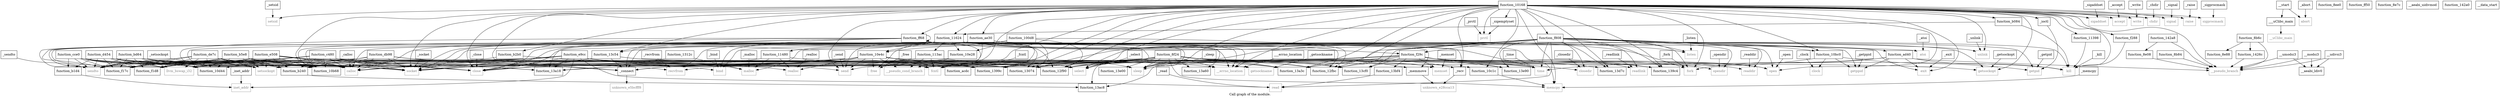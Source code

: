 digraph "Call graph of the module." {
  label="Call graph of the module.";
  node [shape=record];

  Node__setsid [label="{_setsid}"];
  Node_function_8e88 [label="{function_8e88}"];
  Node__fork [label="{_fork}"];
  Node____uClibc_main [label="{___uClibc_main}"];
  Node__sendto [label="{_sendto}"];
  Node__realloc [label="{_realloc}"];
  Node__memset [label="{_memset}"];
  Node__getppid [label="{_getppid}"];
  Node__time [label="{_time}"];
  Node_function_8ee0 [label="{function_8ee0}"];
  Node_function_f288 [label="{function_f288}"];
  Node_function_c480 [label="{function_c480}"];
  Node__sigprocmask [label="{_sigprocmask}"];
  Node__opendir [label="{_opendir}"];
  Node__getsockopt [label="{_getsockopt}"];
  Node__listen [label="{_listen}"];
  Node____errno_location [label="{___errno_location}"];
  Node__closedir [label="{_closedir}"];
  Node_function_cce0 [label="{function_cce0}"];
  Node___start [label="{__start}"];
  Node_function_11398 [label="{function_11398}"];
  Node_function_8f24 [label="{function_8f24}"];
  Node_function_11480 [label="{function_11480}"];
  Node_function_10b68 [label="{function_10b68}"];
  Node_function_d454 [label="{function_d454}"];
  Node_function_acdc [label="{function_acdc}"];
  Node_function_10e4c [label="{function_10e4c}"];
  Node__exit [label="{_exit}"];
  Node__getsockname [label="{_getsockname}"];
  Node_function_db98 [label="{function_db98}"];
  Node__fcntl [label="{_fcntl}"];
  Node_function_ad40 [label="{function_ad40}"];
  Node_function_f29c [label="{function_f29c}"];
  Node_function_10d44 [label="{function_10d44}"];
  Node_function_ae30 [label="{function_ae30}"];
  Node_function_de7c [label="{function_de7c}"];
  Node__atoi [label="{_atoi}"];
  Node__close [label="{_close}"];
  Node_function_8e08 [label="{function_8e08}"];
  Node_function_f808 [label="{function_f808}"];
  Node_function_e508 [label="{function_e508}"];
  Node_function_b1d4 [label="{function_b1d4}"];
  Node_function_b084 [label="{function_b084}"];
  Node_function_b240 [label="{function_b240}"];
  Node_function_e9cc [label="{function_e9cc}"];
  Node_function_10bc0 [label="{function_10bc0}"];
  Node__open [label="{_open}"];
  Node_function_ff50 [label="{function_ff50}"];
  Node_function_b2b0 [label="{function_b2b0}"];
  Node_function_f17c [label="{function_f17c}"];
  Node__raise [label="{_raise}"];
  Node_function_11624 [label="{function_11624}"];
  Node_function_10c1c [label="{function_10c1c}"];
  Node_function_ff68 [label="{function_ff68}"];
  Node_function_8e7c [label="{function_8e7c}"];
  Node_function_10e28 [label="{function_10e28}"];
  Node_function_b5e8 [label="{function_b5e8}"];
  Node_function_100d8 [label="{function_100d8}"];
  Node__clock [label="{_clock}"];
  Node_function_113ac [label="{function_113ac}"];
  Node_function_f1d8 [label="{function_f1d8}"];
  Node_function_10168 [label="{function_10168}"];
  Node_function_bd64 [label="{function_bd64}"];
  Node__free [label="{_free}"];
  Node_socket [color="gray50", fontcolor="gray50", label="{socket}"];
  Node_select [color="gray50", fontcolor="gray50", label="{select}"];
  Node_readdir [color="gray50", fontcolor="gray50", label="{readdir}"];
  Node_sigaddset [color="gray50", fontcolor="gray50", label="{sigaddset}"];
  Node_send [color="gray50", fontcolor="gray50", label="{send}"];
  Node_abort [color="gray50", fontcolor="gray50", label="{abort}"];
  Node_function_13a18 [label="{function_13a18}"];
  Node_function_13a3c [label="{function_13a3c}"];
  Node_function_13a60 [label="{function_13a60}"];
  Node_function_13ac8 [label="{function_13ac8}"];
  Node_getpid [color="gray50", fontcolor="gray50", label="{getpid}"];
  Node_prctl [color="gray50", fontcolor="gray50", label="{prctl}"];
  Node_memcpy [color="gray50", fontcolor="gray50", label="{memcpy}"];
  Node_readlink [color="gray50", fontcolor="gray50", label="{readlink}"];
  Node_malloc [color="gray50", fontcolor="gray50", label="{malloc}"];
  Node_sleep [color="gray50", fontcolor="gray50", label="{sleep}"];
  Node_recvfrom [color="gray50", fontcolor="gray50", label="{recvfrom}"];
  Node___aeabi_uidivmod [label="{__aeabi_uidivmod}"];
  Node___umodsi3 [label="{__umodsi3}"];
  Node___modsi3 [label="{__modsi3}"];
  Node___aeabi_ldiv0 [label="{__aeabi_ldiv0}"];
  Node_function_1426c [label="{function_1426c}"];
  Node_function_142a0 [label="{function_142a0}"];
  Node_function_142a8 [label="{function_142a8}"];
  Node_function_13074 [label="{function_13074}"];
  Node_function_1312c [label="{function_1312c}"];
  Node_function_12fbc [label="{function_12fbc}"];
  Node_function_12f90 [label="{function_12f90}"];
  Node_function_1399c [label="{function_1399c}"];
  Node_function_139c4 [label="{function_139c4}"];
  Node_accept [color="gray50", fontcolor="gray50", label="{accept}"];
  Node_calloc [color="gray50", fontcolor="gray50", label="{calloc}"];
  Node_write [color="gray50", fontcolor="gray50", label="{write}"];
  Node_kill [color="gray50", fontcolor="gray50", label="{kill}"];
  Node_bind [color="gray50", fontcolor="gray50", label="{bind}"];
  Node_inet_addr [color="gray50", fontcolor="gray50", label="{inet_addr}"];
  Node_chdir [color="gray50", fontcolor="gray50", label="{chdir}"];
  Node_setsockopt [color="gray50", fontcolor="gray50", label="{setsockopt}"];
  Node_signal [color="gray50", fontcolor="gray50", label="{signal}"];
  Node_read [color="gray50", fontcolor="gray50", label="{read}"];
  Node_unlink [color="gray50", fontcolor="gray50", label="{unlink}"];
  Node_sendto [color="gray50", fontcolor="gray50", label="{sendto}"];
  Node_realloc [color="gray50", fontcolor="gray50", label="{realloc}"];
  Node_listen [color="gray50", fontcolor="gray50", label="{listen}"];
  Node_fork [color="gray50", fontcolor="gray50", label="{fork}"];
  Node___uClibc_main [color="gray50", fontcolor="gray50", label="{__uClibc_main}"];
  Node_memset [color="gray50", fontcolor="gray50", label="{memset}"];
  Node_getppid [color="gray50", fontcolor="gray50", label="{getppid}"];
  Node_time [color="gray50", fontcolor="gray50", label="{time}"];
  Node_opendir [color="gray50", fontcolor="gray50", label="{opendir}"];
  Node_getsockopt [color="gray50", fontcolor="gray50", label="{getsockopt}"];
  Node___errno_location [color="gray50", fontcolor="gray50", label="{__errno_location}"];
  Node_exit [color="gray50", fontcolor="gray50", label="{exit}"];
  Node_atoi [color="gray50", fontcolor="gray50", label="{atoi}"];
  Node_open [color="gray50", fontcolor="gray50", label="{open}"];
  Node_clock [color="gray50", fontcolor="gray50", label="{clock}"];
  Node_setsid [color="gray50", fontcolor="gray50", label="{setsid}"];
  Node_closedir [color="gray50", fontcolor="gray50", label="{closedir}"];
  Node_fcntl [color="gray50", fontcolor="gray50", label="{fcntl}"];
  Node_close [color="gray50", fontcolor="gray50", label="{close}"];
  Node_raise [color="gray50", fontcolor="gray50", label="{raise}"];
  Node_free [color="gray50", fontcolor="gray50", label="{free}"];
  Node_sigprocmask [color="gray50", fontcolor="gray50", label="{sigprocmask}"];
  Node_getsockname [color="gray50", fontcolor="gray50", label="{getsockname}"];
  Node___data_start [label="{__data_start}"];
  Node_unknown_e28cca13 [color="gray50", fontcolor="gray50", label="{unknown_e28cca13}"];
  Node_unknown_e5bcfff8 [color="gray50", fontcolor="gray50", label="{unknown_e5bcfff8}"];
  Node_llvm_bswap_i32 [color="gray50", fontcolor="gray50", label="{llvm_bswap_i32}"];
  Node_function_13bf4 [label="{function_13bf4}"];
  Node_function_13c54 [label="{function_13c54}"];
  Node_function_13cf0 [label="{function_13cf0}"];
  Node_function_13d7c [label="{function_13d7c}"];
  Node_function_13e00 [label="{function_13e00}"];
  Node_function_13e90 [label="{function_13e90}"];
  Node___udivsi3 [label="{__udivsi3}"];
  Node___pseudo_branch [color="gray50", fontcolor="gray50", label="{__pseudo_branch}"];
  Node___pseudo_cond_branch [color="gray50", fontcolor="gray50", label="{__pseudo_cond_branch}"];
  Node_function_8b6c [label="{function_8b6c}"];
  Node_function_8b84 [label="{function_8b84}"];
  Node__ioctl [label="{_ioctl}"];
  Node__recv [label="{_recv}"];
  Node__connect [label="{_connect}"];
  Node__sigemptyset [label="{_sigemptyset}"];
  Node__memmove [label="{_memmove}"];
  Node__getpid [label="{_getpid}"];
  Node__prctl [label="{_prctl}"];
  Node__memcpy [label="{_memcpy}"];
  Node__readlink [label="{_readlink}"];
  Node__malloc [label="{_malloc}"];
  Node__sleep [label="{_sleep}"];
  Node__recvfrom [label="{_recvfrom}"];
  Node__socket [label="{_socket}"];
  Node__select [label="{_select}"];
  Node__readdir [label="{_readdir}"];
  Node__sigaddset [label="{_sigaddset}"];
  Node__send [label="{_send}"];
  Node__abort [label="{_abort}"];
  Node__accept [label="{_accept}"];
  Node__calloc [label="{_calloc}"];
  Node__write [label="{_write}"];
  Node__kill [label="{_kill}"];
  Node__bind [label="{_bind}"];
  Node__inet_addr [label="{_inet_addr}"];
  Node__chdir [label="{_chdir}"];
  Node__setsockopt [label="{_setsockopt}"];
  Node__signal [label="{_signal}"];
  Node__read [label="{_read}"];
  Node__unlink [label="{_unlink}"];
  Node__setsid -> Node_setsid;
  Node__fork -> Node_fork;
  Node____uClibc_main -> Node___uClibc_main;
  Node__sendto -> Node_sendto;
  Node__realloc -> Node_realloc;
  Node__memset -> Node_memset;
  Node__getppid -> Node_getppid;
  Node__time -> Node_time;
  Node_function_f288 -> Node_kill;
  Node_function_c480 -> Node_function_10b68;
  Node_function_c480 -> Node_function_10d44;
  Node_function_c480 -> Node_function_b240;
  Node_function_c480 -> Node_function_f17c;
  Node_function_c480 -> Node_function_f1d8;
  Node_function_c480 -> Node_socket;
  Node_function_c480 -> Node_malloc;
  Node_function_c480 -> Node_recvfrom;
  Node_function_c480 -> Node_calloc;
  Node_function_c480 -> Node_setsockopt;
  Node_function_c480 -> Node_sendto;
  Node_function_c480 -> Node_time;
  Node_function_c480 -> Node_fcntl;
  Node_function_c480 -> Node_close;
  Node_function_c480 -> Node_llvm_bswap_i32;
  Node_function_c480 -> Node__connect;
  Node__sigprocmask -> Node_sigprocmask;
  Node__opendir -> Node_opendir;
  Node__getsockopt -> Node_getsockopt;
  Node__listen -> Node_listen;
  Node____errno_location -> Node___errno_location;
  Node__closedir -> Node_closedir;
  Node_function_cce0 -> Node_function_10b68;
  Node_function_cce0 -> Node_function_10d44;
  Node_function_cce0 -> Node_function_b1d4;
  Node_function_cce0 -> Node_function_b240;
  Node_function_cce0 -> Node_function_f17c;
  Node_function_cce0 -> Node_function_f1d8;
  Node_function_cce0 -> Node_socket;
  Node_function_cce0 -> Node_calloc;
  Node_function_cce0 -> Node_setsockopt;
  Node_function_cce0 -> Node_sendto;
  Node_function_cce0 -> Node_close;
  Node_function_cce0 -> Node_llvm_bswap_i32;
  Node___start -> Node____uClibc_main;
  Node___start -> Node_abort;
  Node_function_11398 -> Node_kill;
  Node_function_8f24 -> Node_function_10b68;
  Node_function_8f24 -> Node_function_acdc;
  Node_function_8f24 -> Node_function_b240;
  Node_function_8f24 -> Node_socket;
  Node_function_8f24 -> Node_select;
  Node_function_8f24 -> Node_send;
  Node_function_8f24 -> Node_function_13a3c;
  Node_function_8f24 -> Node_function_13a60;
  Node_function_8f24 -> Node_function_13ac8;
  Node_function_8f24 -> Node_memcpy;
  Node_function_8f24 -> Node_sleep;
  Node_function_8f24 -> Node_function_13074;
  Node_function_8f24 -> Node_function_12fbc;
  Node_function_8f24 -> Node_function_12f90;
  Node_function_8f24 -> Node_function_1399c;
  Node_function_8f24 -> Node_function_139c4;
  Node_function_8f24 -> Node_calloc;
  Node_function_8f24 -> Node_setsockopt;
  Node_function_8f24 -> Node_memset;
  Node_function_8f24 -> Node_time;
  Node_function_8f24 -> Node_getsockopt;
  Node_function_8f24 -> Node___errno_location;
  Node_function_8f24 -> Node_fcntl;
  Node_function_8f24 -> Node_close;
  Node_function_8f24 -> Node_llvm_bswap_i32;
  Node_function_8f24 -> Node_function_13cf0;
  Node_function_8f24 -> Node_function_13d7c;
  Node_function_8f24 -> Node_function_13e00;
  Node_function_8f24 -> Node_function_13e90;
  Node_function_8f24 -> Node___pseudo_cond_branch;
  Node_function_8f24 -> Node__recv;
  Node_function_8f24 -> Node__connect;
  Node_function_8f24 -> Node__memmove;
  Node_function_11480 -> Node_function_13a18;
  Node_function_11480 -> Node_malloc;
  Node_function_11480 -> Node_function_1399c;
  Node_function_11480 -> Node_realloc;
  Node_function_d454 -> Node_function_10b68;
  Node_function_d454 -> Node_function_b1d4;
  Node_function_d454 -> Node_function_b240;
  Node_function_d454 -> Node_function_f17c;
  Node_function_d454 -> Node_function_f1d8;
  Node_function_d454 -> Node_socket;
  Node_function_d454 -> Node_calloc;
  Node_function_d454 -> Node_setsockopt;
  Node_function_d454 -> Node_sendto;
  Node_function_d454 -> Node_close;
  Node_function_d454 -> Node_llvm_bswap_i32;
  Node_function_10e4c -> Node_function_10b68;
  Node_function_10e4c -> Node_socket;
  Node_function_10e4c -> Node_select;
  Node_function_10e4c -> Node_send;
  Node_function_10e4c -> Node_function_13a3c;
  Node_function_10e4c -> Node_sleep;
  Node_function_10e4c -> Node_recvfrom;
  Node_function_10e4c -> Node_function_1399c;
  Node_function_10e4c -> Node_calloc;
  Node_function_10e4c -> Node_realloc;
  Node_function_10e4c -> Node_fcntl;
  Node_function_10e4c -> Node_close;
  Node_function_10e4c -> Node_free;
  Node_function_10e4c -> Node___pseudo_cond_branch;
  Node_function_10e4c -> Node__connect;
  Node__exit -> Node_exit;
  Node__getsockname -> Node_getsockname;
  Node_function_db98 -> Node_function_10b68;
  Node_function_db98 -> Node_function_10d44;
  Node_function_db98 -> Node_function_b240;
  Node_function_db98 -> Node_socket;
  Node_function_db98 -> Node_send;
  Node_function_db98 -> Node_calloc;
  Node_function_db98 -> Node_bind;
  Node_function_db98 -> Node_llvm_bswap_i32;
  Node_function_db98 -> Node__connect;
  Node__fcntl -> Node_fcntl;
  Node_function_ad40 -> Node_sleep;
  Node_function_ad40 -> Node_kill;
  Node_function_ad40 -> Node_fork;
  Node_function_ad40 -> Node_getppid;
  Node_function_ad40 -> Node_exit;
  Node_function_ad40 -> Node___pseudo_branch;
  Node_function_f29c -> Node_readdir;
  Node_function_f29c -> Node_function_13a3c;
  Node_function_f29c -> Node_function_13ac8;
  Node_function_f29c -> Node_readlink;
  Node_function_f29c -> Node_sleep;
  Node_function_f29c -> Node_function_13074;
  Node_function_f29c -> Node_function_12fbc;
  Node_function_f29c -> Node_function_12f90;
  Node_function_f29c -> Node_function_1399c;
  Node_function_f29c -> Node_function_139c4;
  Node_function_f29c -> Node_kill;
  Node_function_f29c -> Node_memset;
  Node_function_f29c -> Node_opendir;
  Node_function_f29c -> Node_open;
  Node_function_f29c -> Node_closedir;
  Node_function_f29c -> Node_close;
  Node_function_f29c -> Node_function_13bf4;
  Node_function_f29c -> Node_function_13cf0;
  Node_function_f29c -> Node_function_13e90;
  Node_function_ae30 -> Node_function_ad40;
  Node_function_ae30 -> Node_function_13a18;
  Node_function_ae30 -> Node_calloc;
  Node_function_ae30 -> Node___errno_location;
  Node_function_ae30 -> Node_free;
  Node_function_ae30 -> Node___pseudo_cond_branch;
  Node_function_de7c -> Node_function_10b68;
  Node_function_de7c -> Node_function_10d44;
  Node_function_de7c -> Node_function_b240;
  Node_function_de7c -> Node_function_f17c;
  Node_function_de7c -> Node_function_f1d8;
  Node_function_de7c -> Node_socket;
  Node_function_de7c -> Node_calloc;
  Node_function_de7c -> Node_setsockopt;
  Node_function_de7c -> Node_sendto;
  Node_function_de7c -> Node_close;
  Node_function_de7c -> Node_llvm_bswap_i32;
  Node__atoi -> Node_atoi;
  Node__close -> Node_close;
  Node_function_8e08 -> Node___pseudo_branch;
  Node_function_f808 -> Node_function_f29c;
  Node_function_f808 -> Node_socket;
  Node_function_f808 -> Node_readdir;
  Node_function_f808 -> Node_function_13a3c;
  Node_function_f808 -> Node_getpid;
  Node_function_f808 -> Node_readlink;
  Node_function_f808 -> Node_malloc;
  Node_function_f808 -> Node_sleep;
  Node_function_f808 -> Node_function_13074;
  Node_function_f808 -> Node_function_12fbc;
  Node_function_f808 -> Node_function_12f90;
  Node_function_f808 -> Node_function_139c4;
  Node_function_f808 -> Node_kill;
  Node_function_f808 -> Node_bind;
  Node_function_f808 -> Node_read;
  Node_function_f808 -> Node_unlink;
  Node_function_f808 -> Node_listen;
  Node_function_f808 -> Node_fork;
  Node_function_f808 -> Node_getppid;
  Node_function_f808 -> Node_time;
  Node_function_f808 -> Node_opendir;
  Node_function_f808 -> Node_atoi;
  Node_function_f808 -> Node_open;
  Node_function_f808 -> Node_closedir;
  Node_function_f808 -> Node_close;
  Node_function_f808 -> Node_function_13cf0;
  Node_function_f808 -> Node_function_13d7c;
  Node_function_f808 -> Node_function_13e90;
  Node_function_e508 -> Node_function_10b68;
  Node_function_e508 -> Node_function_b240;
  Node_function_e508 -> Node_function_f17c;
  Node_function_e508 -> Node_function_f1d8;
  Node_function_e508 -> Node_socket;
  Node_function_e508 -> Node_function_13a18;
  Node_function_e508 -> Node_function_13074;
  Node_function_e508 -> Node_function_12f90;
  Node_function_e508 -> Node_calloc;
  Node_function_e508 -> Node_setsockopt;
  Node_function_e508 -> Node_sendto;
  Node_function_e508 -> Node_close;
  Node_function_e508 -> Node_llvm_bswap_i32;
  Node_function_b1d4 -> Node_inet_addr;
  Node_function_b084 -> Node_function_11624;
  Node_function_b084 -> Node_kill;
  Node_function_b240 -> Node_function_13ac8;
  Node_function_e9cc -> Node_function_10b68;
  Node_function_e9cc -> Node_function_acdc;
  Node_function_e9cc -> Node_function_b240;
  Node_function_e9cc -> Node_function_f17c;
  Node_function_e9cc -> Node_function_10c1c;
  Node_function_e9cc -> Node_function_f1d8;
  Node_function_e9cc -> Node_socket;
  Node_function_e9cc -> Node_function_13a18;
  Node_function_e9cc -> Node_function_13074;
  Node_function_e9cc -> Node_function_12fbc;
  Node_function_e9cc -> Node_function_12f90;
  Node_function_e9cc -> Node_function_1399c;
  Node_function_e9cc -> Node_calloc;
  Node_function_e9cc -> Node_inet_addr;
  Node_function_e9cc -> Node_setsockopt;
  Node_function_e9cc -> Node_read;
  Node_function_e9cc -> Node_sendto;
  Node_function_e9cc -> Node_open;
  Node_function_e9cc -> Node_close;
  Node_function_e9cc -> Node_function_13cf0;
  Node_function_10bc0 -> Node_getpid;
  Node_function_10bc0 -> Node_getppid;
  Node_function_10bc0 -> Node_time;
  Node_function_10bc0 -> Node_clock;
  Node__open -> Node_open;
  Node_function_b2b0 -> Node_calloc;
  Node_function_b2b0 -> Node_realloc;
  Node__raise -> Node_raise;
  Node_function_11624 -> Node_function_11480;
  Node_function_11624 -> Node_function_10b68;
  Node_function_11624 -> Node_function_10e4c;
  Node_function_11624 -> Node_function_10bc0;
  Node_function_11624 -> Node_function_f17c;
  Node_function_11624 -> Node_function_10e28;
  Node_function_11624 -> Node_function_113ac;
  Node_function_11624 -> Node_function_f1d8;
  Node_function_11624 -> Node_socket;
  Node_function_11624 -> Node_select;
  Node_function_11624 -> Node_send;
  Node_function_11624 -> Node_function_13a60;
  Node_function_11624 -> Node_memcpy;
  Node_function_11624 -> Node_recvfrom;
  Node_function_11624 -> Node_function_13074;
  Node_function_11624 -> Node_function_12fbc;
  Node_function_11624 -> Node_function_12f90;
  Node_function_11624 -> Node_calloc;
  Node_function_11624 -> Node_setsockopt;
  Node_function_11624 -> Node_sendto;
  Node_function_11624 -> Node_fork;
  Node_function_11624 -> Node_time;
  Node_function_11624 -> Node_getsockopt;
  Node_function_11624 -> Node___errno_location;
  Node_function_11624 -> Node_exit;
  Node_function_11624 -> Node_fcntl;
  Node_function_11624 -> Node_close;
  Node_function_11624 -> Node_llvm_bswap_i32;
  Node_function_11624 -> Node_function_13c54;
  Node_function_11624 -> Node__recv;
  Node_function_11624 -> Node__connect;
  Node_function_11624 -> Node__memmove;
  Node_function_10c1c -> Node_memcpy;
  Node_function_ff68 -> Node_function_f29c;
  Node_function_ff68 -> Node_function_ff68;
  Node_function_ff68 -> Node_socket;
  Node_function_ff68 -> Node_sleep;
  Node_function_ff68 -> Node_bind;
  Node_function_ff68 -> Node_setsockopt;
  Node_function_ff68 -> Node_listen;
  Node_function_ff68 -> Node___errno_location;
  Node_function_ff68 -> Node_fcntl;
  Node_function_ff68 -> Node_close;
  Node_function_ff68 -> Node__connect;
  Node_function_10e28 -> Node_free;
  Node_function_10e28 -> Node___pseudo_cond_branch;
  Node_function_b5e8 -> Node_function_10b68;
  Node_function_b5e8 -> Node_function_10d44;
  Node_function_b5e8 -> Node_function_b240;
  Node_function_b5e8 -> Node_function_f17c;
  Node_function_b5e8 -> Node_function_f1d8;
  Node_function_b5e8 -> Node_socket;
  Node_function_b5e8 -> Node_function_13a18;
  Node_function_b5e8 -> Node_calloc;
  Node_function_b5e8 -> Node_setsockopt;
  Node_function_b5e8 -> Node_sendto;
  Node_function_b5e8 -> Node_close;
  Node_function_b5e8 -> Node_llvm_bswap_i32;
  Node_function_100d8 -> Node_function_10b68;
  Node_function_100d8 -> Node_function_10e4c;
  Node_function_100d8 -> Node_function_10e28;
  Node_function_100d8 -> Node_function_13074;
  Node_function_100d8 -> Node_function_12fbc;
  Node_function_100d8 -> Node_function_12f90;
  Node__clock -> Node_clock;
  Node_function_113ac -> Node_socket;
  Node_function_113ac -> Node_function_13a3c;
  Node_function_113ac -> Node_fcntl;
  Node_function_113ac -> Node___pseudo_cond_branch;
  Node_function_113ac -> Node__connect;
  Node_function_10168 -> Node_function_f288;
  Node_function_10168 -> Node_function_11398;
  Node_function_10168 -> Node_function_10b68;
  Node_function_10168 -> Node_function_ae30;
  Node_function_10168 -> Node_function_f808;
  Node_function_10168 -> Node_function_b084;
  Node_function_10168 -> Node_function_10bc0;
  Node_function_10168 -> Node_function_b2b0;
  Node_function_10168 -> Node_function_11624;
  Node_function_10168 -> Node_function_10c1c;
  Node_function_10168 -> Node_function_ff68;
  Node_function_10168 -> Node_socket;
  Node_function_10168 -> Node_select;
  Node_function_10168 -> Node_sigaddset;
  Node_function_10168 -> Node_send;
  Node_function_10168 -> Node_function_13a3c;
  Node_function_10168 -> Node_prctl;
  Node_function_10168 -> Node_memcpy;
  Node_function_10168 -> Node_sleep;
  Node_function_10168 -> Node_function_13074;
  Node_function_10168 -> Node_function_12fbc;
  Node_function_10168 -> Node_function_12f90;
  Node_function_10168 -> Node_function_1399c;
  Node_function_10168 -> Node_function_139c4;
  Node_function_10168 -> Node_accept;
  Node_function_10168 -> Node_write;
  Node_function_10168 -> Node_kill;
  Node_function_10168 -> Node_chdir;
  Node_function_10168 -> Node_signal;
  Node_function_10168 -> Node_unlink;
  Node_function_10168 -> Node_fork;
  Node_function_10168 -> Node_getsockopt;
  Node_function_10168 -> Node___errno_location;
  Node_function_10168 -> Node_exit;
  Node_function_10168 -> Node_open;
  Node_function_10168 -> Node_setsid;
  Node_function_10168 -> Node_fcntl;
  Node_function_10168 -> Node_close;
  Node_function_10168 -> Node_raise;
  Node_function_10168 -> Node_sigprocmask;
  Node_function_10168 -> Node_function_13c54;
  Node_function_10168 -> Node_function_13d7c;
  Node_function_10168 -> Node___pseudo_branch;
  Node_function_10168 -> Node___pseudo_cond_branch;
  Node_function_10168 -> Node__ioctl;
  Node_function_10168 -> Node__recv;
  Node_function_10168 -> Node__connect;
  Node_function_10168 -> Node__sigemptyset;
  Node_function_bd64 -> Node_function_10b68;
  Node_function_bd64 -> Node_function_10d44;
  Node_function_bd64 -> Node_function_b240;
  Node_function_bd64 -> Node_function_f17c;
  Node_function_bd64 -> Node_function_f1d8;
  Node_function_bd64 -> Node_socket;
  Node_function_bd64 -> Node_calloc;
  Node_function_bd64 -> Node_setsockopt;
  Node_function_bd64 -> Node_sendto;
  Node_function_bd64 -> Node_close;
  Node_function_bd64 -> Node_llvm_bswap_i32;
  Node__free -> Node_free;
  Node___umodsi3 -> Node___aeabi_ldiv0;
  Node___umodsi3 -> Node___pseudo_branch;
  Node___modsi3 -> Node___aeabi_ldiv0;
  Node___modsi3 -> Node___pseudo_branch;
  Node_function_1426c -> Node___pseudo_branch;
  Node_function_142a8 -> Node_function_8e08;
  Node_function_142a8 -> Node___pseudo_branch;
  Node_function_1312c -> Node_function_13a18;
  Node_function_1312c -> Node_malloc;
  Node_function_13bf4 -> Node_read;
  Node_function_13c54 -> Node_socket;
  Node_function_13c54 -> Node___errno_location;
  Node_function_13c54 -> Node_close;
  Node_function_13c54 -> Node_getsockname;
  Node_function_13c54 -> Node__connect;
  Node___udivsi3 -> Node___aeabi_ldiv0;
  Node___udivsi3 -> Node___pseudo_branch;
  Node_function_8b6c -> Node_function_8e88;
  Node_function_8b6c -> Node_function_1426c;
  Node_function_8b6c -> Node___pseudo_branch;
  Node_function_8b84 -> Node___pseudo_branch;
  Node__ioctl -> Node_getpid;
  Node__recv -> Node_unknown_e28cca13;
  Node__connect -> Node_unknown_e5bcfff8;
  Node__sigemptyset -> Node_prctl;
  Node__memmove -> Node_unknown_e28cca13;
  Node__getpid -> Node_getpid;
  Node__prctl -> Node_prctl;
  Node__memcpy -> Node_memcpy;
  Node__readlink -> Node_readlink;
  Node__malloc -> Node_malloc;
  Node__sleep -> Node_sleep;
  Node__recvfrom -> Node_recvfrom;
  Node__socket -> Node_socket;
  Node__select -> Node_select;
  Node__readdir -> Node_readdir;
  Node__sigaddset -> Node_sigaddset;
  Node__send -> Node_send;
  Node__abort -> Node_abort;
  Node__accept -> Node_accept;
  Node__calloc -> Node_calloc;
  Node__write -> Node_write;
  Node__kill -> Node_kill;
  Node__bind -> Node_bind;
  Node__inet_addr -> Node_inet_addr;
  Node__chdir -> Node_chdir;
  Node__setsockopt -> Node_setsockopt;
  Node__signal -> Node_signal;
  Node__read -> Node_read;
  Node__unlink -> Node_unlink;
}
